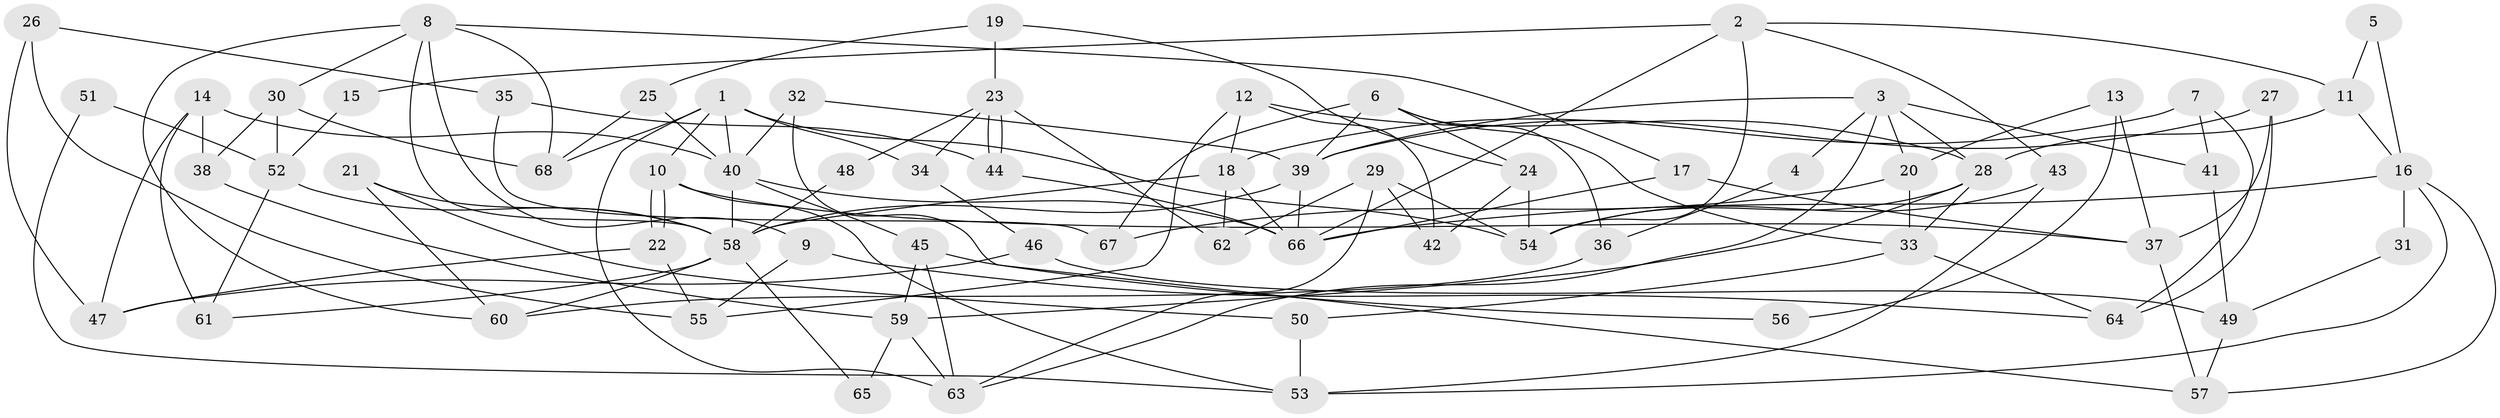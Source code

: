 // coarse degree distribution, {1: 0.024390243902439025, 7: 0.04878048780487805, 6: 0.14634146341463414, 4: 0.21951219512195122, 3: 0.1951219512195122, 8: 0.024390243902439025, 10: 0.04878048780487805, 5: 0.1951219512195122, 2: 0.07317073170731707, 11: 0.024390243902439025}
// Generated by graph-tools (version 1.1) at 2025/37/03/04/25 23:37:03]
// undirected, 68 vertices, 136 edges
graph export_dot {
  node [color=gray90,style=filled];
  1;
  2;
  3;
  4;
  5;
  6;
  7;
  8;
  9;
  10;
  11;
  12;
  13;
  14;
  15;
  16;
  17;
  18;
  19;
  20;
  21;
  22;
  23;
  24;
  25;
  26;
  27;
  28;
  29;
  30;
  31;
  32;
  33;
  34;
  35;
  36;
  37;
  38;
  39;
  40;
  41;
  42;
  43;
  44;
  45;
  46;
  47;
  48;
  49;
  50;
  51;
  52;
  53;
  54;
  55;
  56;
  57;
  58;
  59;
  60;
  61;
  62;
  63;
  64;
  65;
  66;
  67;
  68;
  1 -- 10;
  1 -- 40;
  1 -- 34;
  1 -- 54;
  1 -- 63;
  1 -- 68;
  2 -- 11;
  2 -- 54;
  2 -- 15;
  2 -- 43;
  2 -- 66;
  3 -- 63;
  3 -- 28;
  3 -- 4;
  3 -- 20;
  3 -- 39;
  3 -- 41;
  4 -- 36;
  5 -- 11;
  5 -- 16;
  6 -- 33;
  6 -- 39;
  6 -- 24;
  6 -- 36;
  6 -- 67;
  7 -- 64;
  7 -- 18;
  7 -- 41;
  8 -- 30;
  8 -- 58;
  8 -- 9;
  8 -- 17;
  8 -- 60;
  8 -- 68;
  9 -- 55;
  9 -- 64;
  10 -- 53;
  10 -- 22;
  10 -- 22;
  10 -- 37;
  11 -- 28;
  11 -- 16;
  12 -- 42;
  12 -- 55;
  12 -- 18;
  12 -- 28;
  13 -- 37;
  13 -- 20;
  13 -- 56;
  14 -- 61;
  14 -- 40;
  14 -- 38;
  14 -- 47;
  15 -- 52;
  16 -- 66;
  16 -- 53;
  16 -- 31;
  16 -- 57;
  17 -- 66;
  17 -- 37;
  18 -- 66;
  18 -- 58;
  18 -- 62;
  19 -- 25;
  19 -- 24;
  19 -- 23;
  20 -- 33;
  20 -- 67;
  21 -- 58;
  21 -- 60;
  21 -- 50;
  22 -- 47;
  22 -- 55;
  23 -- 44;
  23 -- 44;
  23 -- 34;
  23 -- 48;
  23 -- 62;
  24 -- 54;
  24 -- 42;
  25 -- 68;
  25 -- 40;
  26 -- 35;
  26 -- 47;
  26 -- 55;
  27 -- 37;
  27 -- 39;
  27 -- 64;
  28 -- 54;
  28 -- 33;
  28 -- 59;
  29 -- 62;
  29 -- 63;
  29 -- 42;
  29 -- 54;
  30 -- 38;
  30 -- 68;
  30 -- 52;
  31 -- 49;
  32 -- 40;
  32 -- 57;
  32 -- 39;
  33 -- 64;
  33 -- 50;
  34 -- 46;
  35 -- 44;
  35 -- 67;
  36 -- 60;
  37 -- 57;
  38 -- 59;
  39 -- 58;
  39 -- 66;
  40 -- 66;
  40 -- 58;
  40 -- 45;
  41 -- 49;
  43 -- 54;
  43 -- 53;
  44 -- 66;
  45 -- 59;
  45 -- 56;
  45 -- 63;
  46 -- 49;
  46 -- 47;
  48 -- 58;
  49 -- 57;
  50 -- 53;
  51 -- 53;
  51 -- 52;
  52 -- 58;
  52 -- 61;
  58 -- 60;
  58 -- 61;
  58 -- 65;
  59 -- 63;
  59 -- 65;
}
